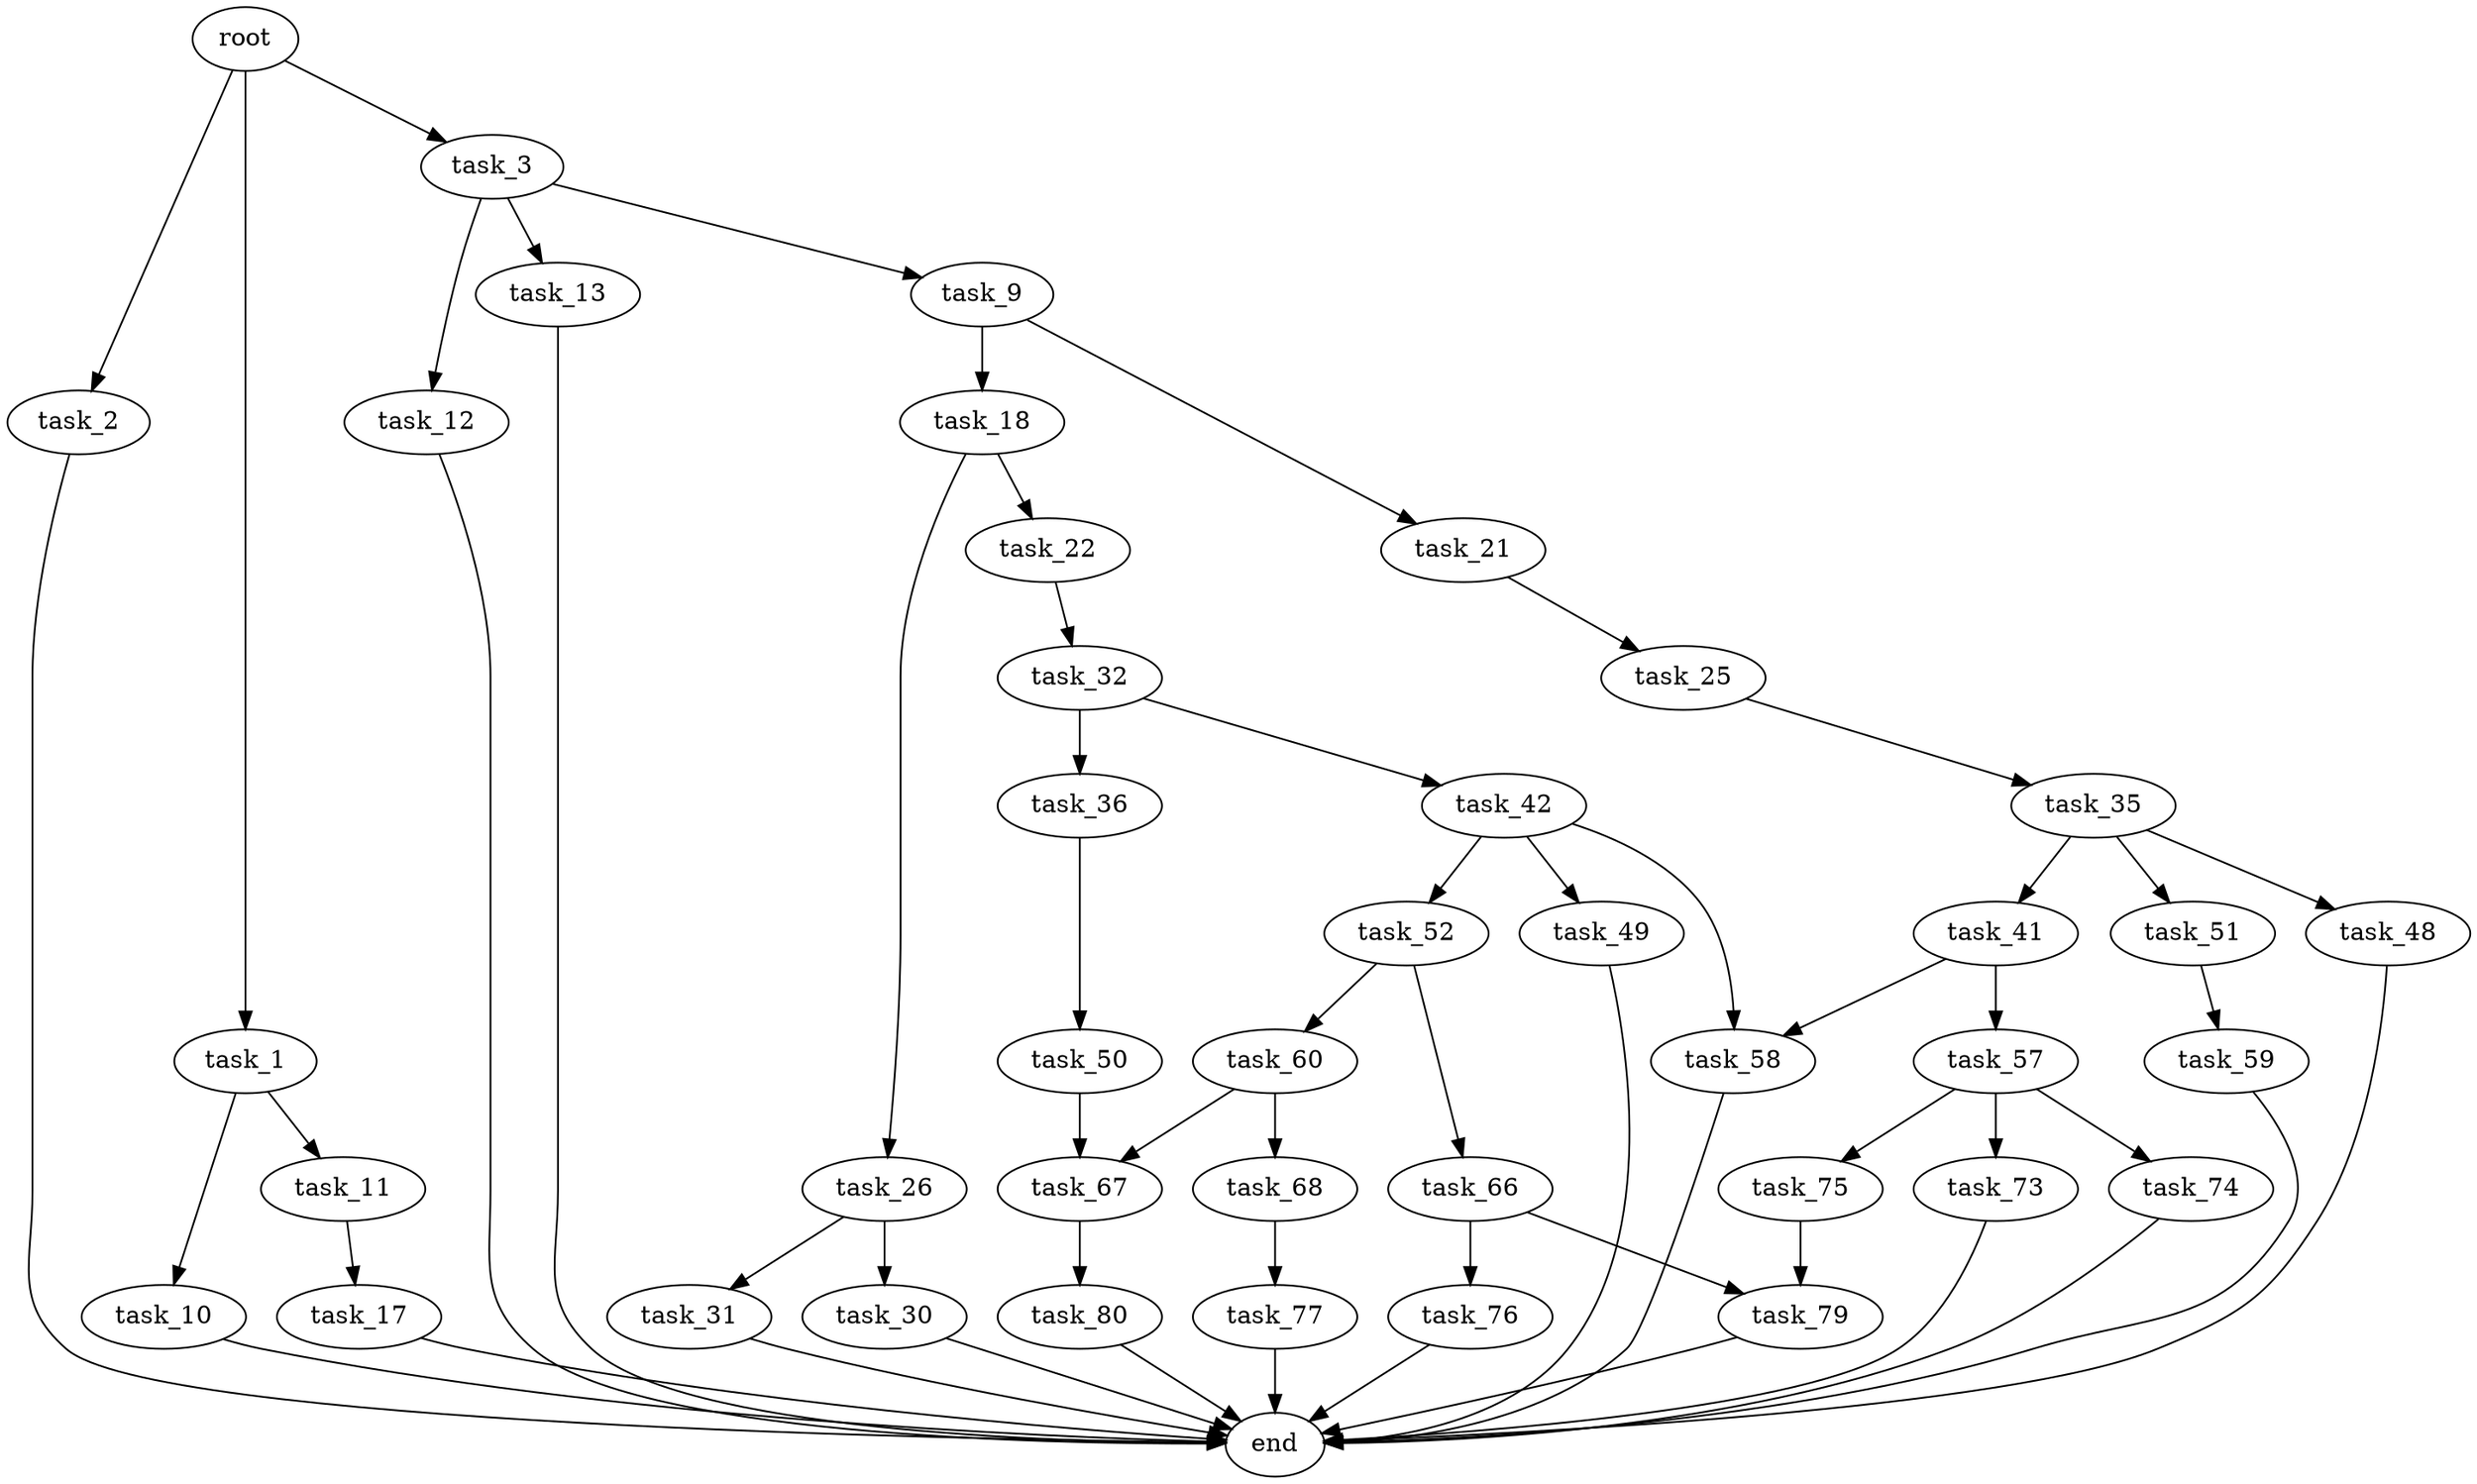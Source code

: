 digraph G {
  root [size="0.000000"];
  task_1 [size="8589934592.000000"];
  task_2 [size="1073741824000.000000"];
  task_3 [size="49428541484.000000"];
  task_9 [size="231928233984.000000"];
  task_10 [size="18259900455.000000"];
  task_11 [size="159094089324.000000"];
  task_12 [size="368293445632.000000"];
  task_13 [size="206251626352.000000"];
  task_17 [size="782757789696.000000"];
  task_18 [size="134217728000.000000"];
  task_21 [size="10913842227.000000"];
  task_22 [size="130115362854.000000"];
  task_25 [size="782757789696.000000"];
  task_26 [size="1073741824000.000000"];
  task_30 [size="546303521350.000000"];
  task_31 [size="4950740019.000000"];
  task_32 [size="891280181.000000"];
  task_35 [size="88680177981.000000"];
  task_36 [size="32508683957.000000"];
  task_41 [size="131449317354.000000"];
  task_42 [size="1073741824000.000000"];
  task_48 [size="165126262052.000000"];
  task_49 [size="1073741824000.000000"];
  task_50 [size="549755813888.000000"];
  task_51 [size="4125204973.000000"];
  task_52 [size="368293445632.000000"];
  task_57 [size="368293445632.000000"];
  task_58 [size="8589934592.000000"];
  task_59 [size="1073741824000.000000"];
  task_60 [size="231928233984.000000"];
  task_66 [size="32443546035.000000"];
  task_67 [size="8737156734.000000"];
  task_68 [size="549755813888.000000"];
  task_73 [size="1166718489.000000"];
  task_74 [size="189102162597.000000"];
  task_75 [size="10113196747.000000"];
  task_76 [size="1269182205.000000"];
  task_77 [size="12493118358.000000"];
  task_79 [size="28991029248.000000"];
  task_80 [size="426712079971.000000"];
  end [size="0.000000"];

  root -> task_1 [size="1.000000"];
  root -> task_2 [size="1.000000"];
  root -> task_3 [size="1.000000"];
  task_1 -> task_10 [size="33554432.000000"];
  task_1 -> task_11 [size="33554432.000000"];
  task_2 -> end [size="1.000000"];
  task_3 -> task_9 [size="838860800.000000"];
  task_3 -> task_12 [size="838860800.000000"];
  task_3 -> task_13 [size="838860800.000000"];
  task_9 -> task_18 [size="301989888.000000"];
  task_9 -> task_21 [size="301989888.000000"];
  task_10 -> end [size="1.000000"];
  task_11 -> task_17 [size="209715200.000000"];
  task_12 -> end [size="1.000000"];
  task_13 -> end [size="1.000000"];
  task_17 -> end [size="1.000000"];
  task_18 -> task_22 [size="209715200.000000"];
  task_18 -> task_26 [size="209715200.000000"];
  task_21 -> task_25 [size="301989888.000000"];
  task_22 -> task_32 [size="134217728.000000"];
  task_25 -> task_35 [size="679477248.000000"];
  task_26 -> task_30 [size="838860800.000000"];
  task_26 -> task_31 [size="838860800.000000"];
  task_30 -> end [size="1.000000"];
  task_31 -> end [size="1.000000"];
  task_32 -> task_36 [size="75497472.000000"];
  task_32 -> task_42 [size="75497472.000000"];
  task_35 -> task_41 [size="75497472.000000"];
  task_35 -> task_48 [size="75497472.000000"];
  task_35 -> task_51 [size="75497472.000000"];
  task_36 -> task_50 [size="679477248.000000"];
  task_41 -> task_57 [size="209715200.000000"];
  task_41 -> task_58 [size="209715200.000000"];
  task_42 -> task_49 [size="838860800.000000"];
  task_42 -> task_52 [size="838860800.000000"];
  task_42 -> task_58 [size="838860800.000000"];
  task_48 -> end [size="1.000000"];
  task_49 -> end [size="1.000000"];
  task_50 -> task_67 [size="536870912.000000"];
  task_51 -> task_59 [size="209715200.000000"];
  task_52 -> task_60 [size="411041792.000000"];
  task_52 -> task_66 [size="411041792.000000"];
  task_57 -> task_73 [size="411041792.000000"];
  task_57 -> task_74 [size="411041792.000000"];
  task_57 -> task_75 [size="411041792.000000"];
  task_58 -> end [size="1.000000"];
  task_59 -> end [size="1.000000"];
  task_60 -> task_67 [size="301989888.000000"];
  task_60 -> task_68 [size="301989888.000000"];
  task_66 -> task_76 [size="536870912.000000"];
  task_66 -> task_79 [size="536870912.000000"];
  task_67 -> task_80 [size="411041792.000000"];
  task_68 -> task_77 [size="536870912.000000"];
  task_73 -> end [size="1.000000"];
  task_74 -> end [size="1.000000"];
  task_75 -> task_79 [size="301989888.000000"];
  task_76 -> end [size="1.000000"];
  task_77 -> end [size="1.000000"];
  task_79 -> end [size="1.000000"];
  task_80 -> end [size="1.000000"];
}
